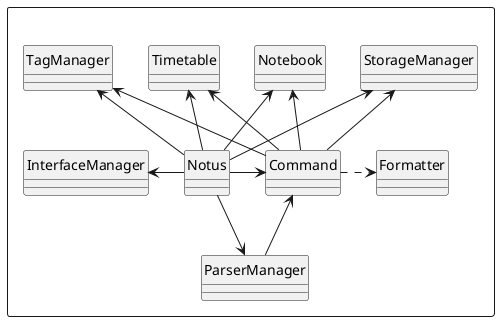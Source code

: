 @startuml

hide circle
skinparam classAttributeIconSize 0

Package " "<<Rectangle>>{
    Class StorageManager
    Class InterfaceManager
    Class Notebook
    Class Timetable
    Class TagManager
    Class ParserManager
    Class Command
    Class Notus
    Class Formatter
}

Notus -left> InterfaceManager
Notus -down-> ParserManager
Notus -right> Command
ParserManager -up-> Command


Notus -up-> StorageManager
Notus -up-> Notebook
Notus -up-> Timetable
Notus -up-> TagManager

Command -up> StorageManager
Command -up> Notebook
Command -up> Timetable
Command -up> TagManager

Command ..right> Formatter

@enduml